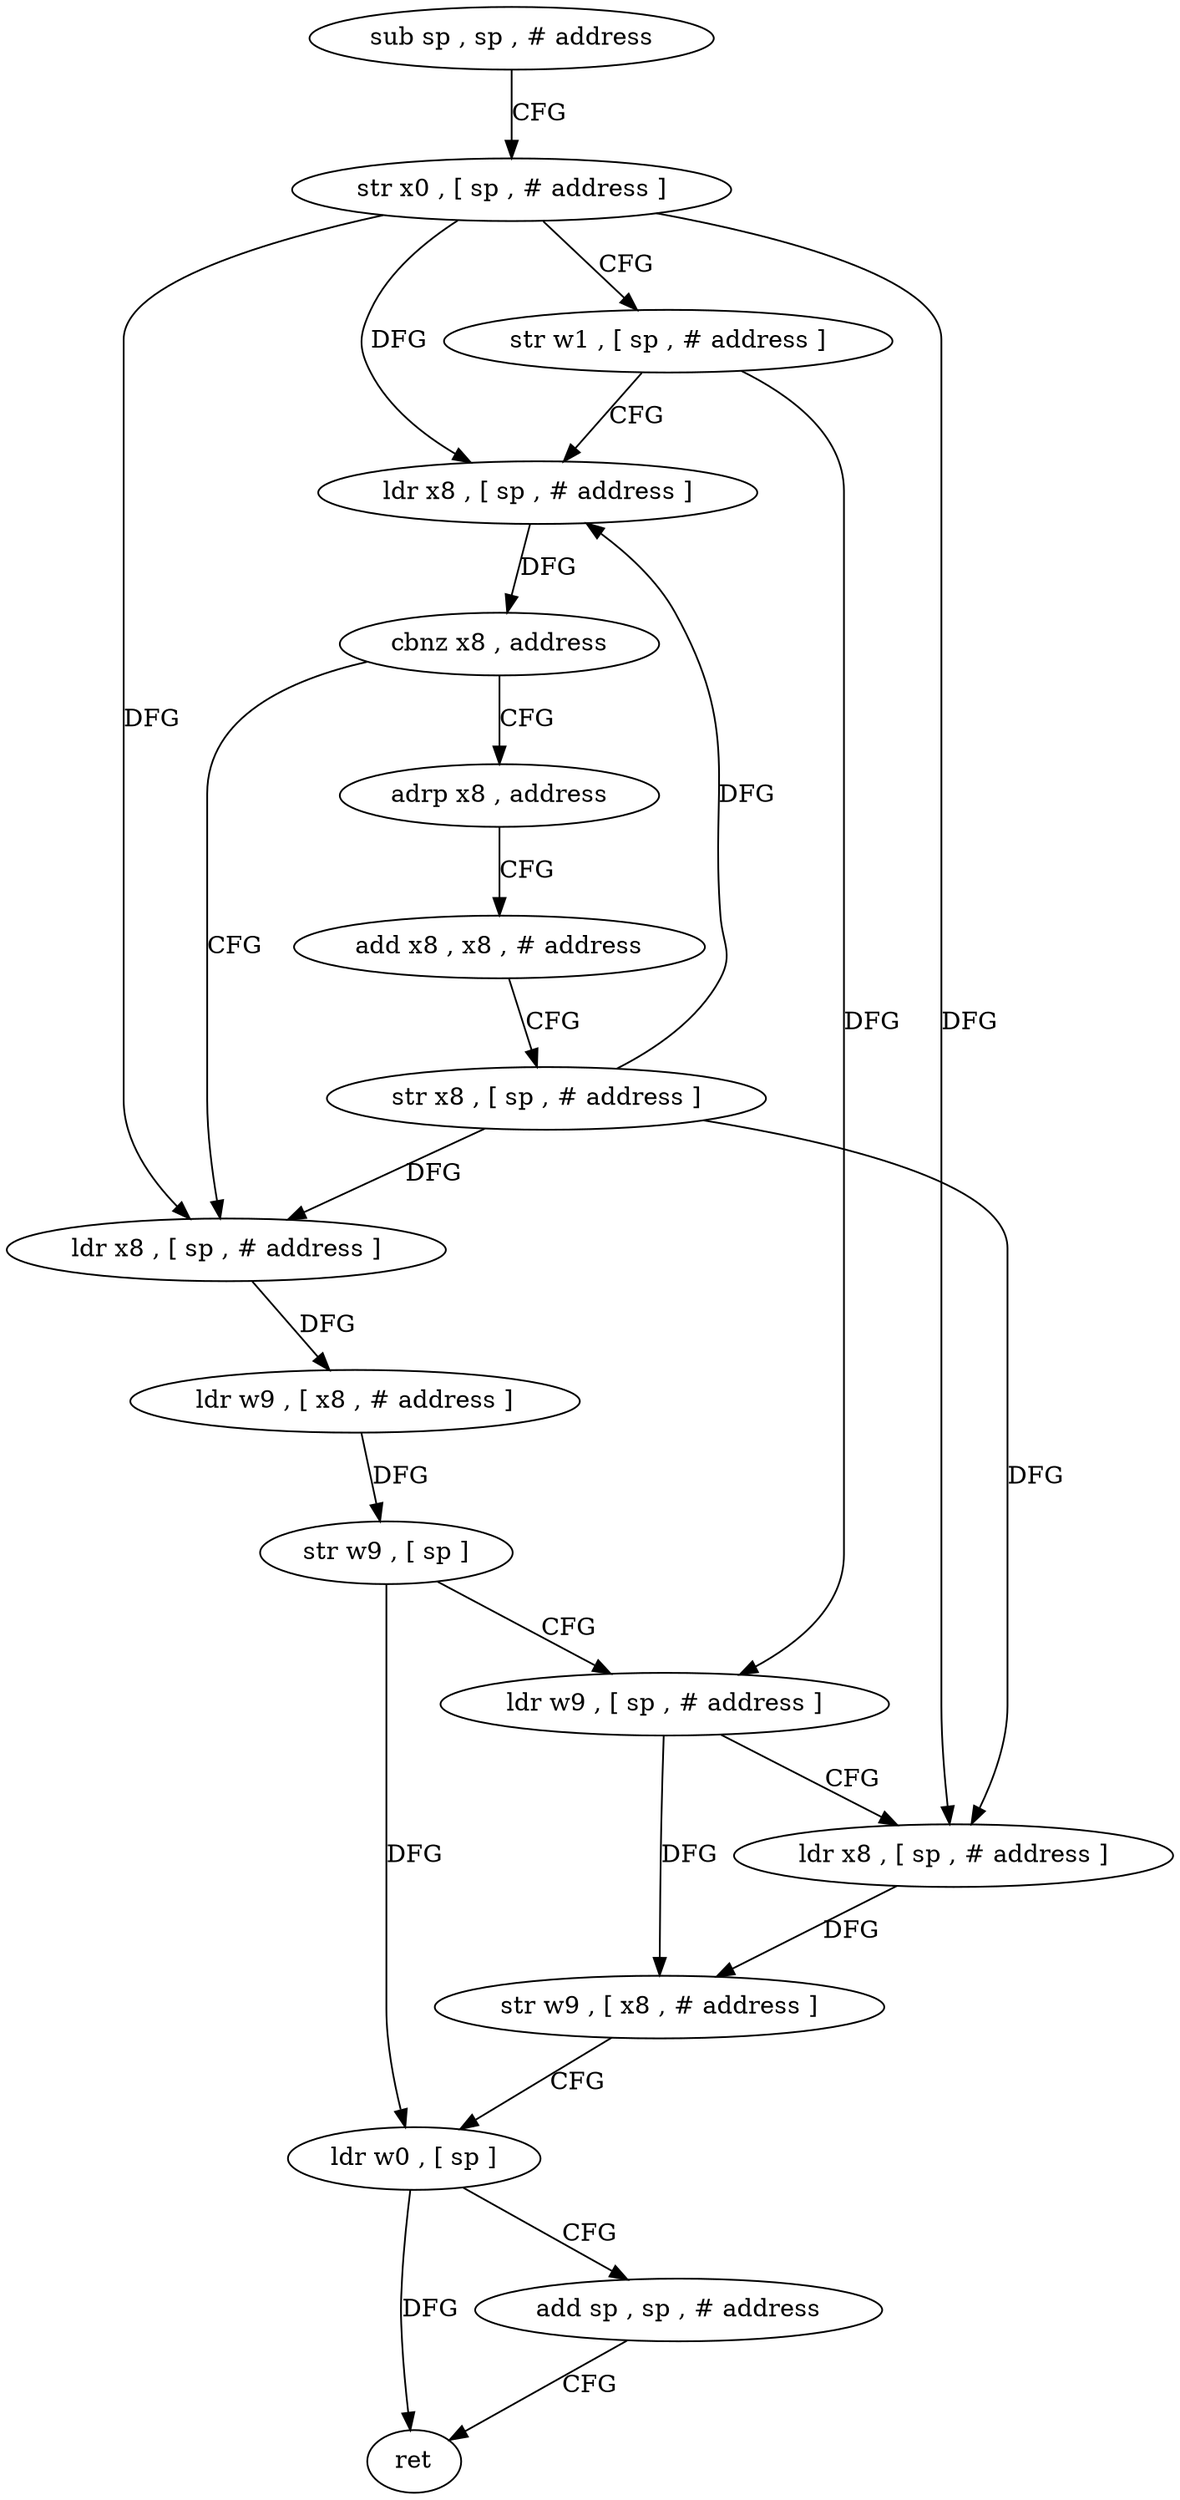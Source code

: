 digraph "func" {
"4218684" [label = "sub sp , sp , # address" ]
"4218688" [label = "str x0 , [ sp , # address ]" ]
"4218692" [label = "str w1 , [ sp , # address ]" ]
"4218696" [label = "ldr x8 , [ sp , # address ]" ]
"4218700" [label = "cbnz x8 , address" ]
"4218716" [label = "ldr x8 , [ sp , # address ]" ]
"4218704" [label = "adrp x8 , address" ]
"4218720" [label = "ldr w9 , [ x8 , # address ]" ]
"4218724" [label = "str w9 , [ sp ]" ]
"4218728" [label = "ldr w9 , [ sp , # address ]" ]
"4218732" [label = "ldr x8 , [ sp , # address ]" ]
"4218736" [label = "str w9 , [ x8 , # address ]" ]
"4218740" [label = "ldr w0 , [ sp ]" ]
"4218744" [label = "add sp , sp , # address" ]
"4218748" [label = "ret" ]
"4218708" [label = "add x8 , x8 , # address" ]
"4218712" [label = "str x8 , [ sp , # address ]" ]
"4218684" -> "4218688" [ label = "CFG" ]
"4218688" -> "4218692" [ label = "CFG" ]
"4218688" -> "4218696" [ label = "DFG" ]
"4218688" -> "4218716" [ label = "DFG" ]
"4218688" -> "4218732" [ label = "DFG" ]
"4218692" -> "4218696" [ label = "CFG" ]
"4218692" -> "4218728" [ label = "DFG" ]
"4218696" -> "4218700" [ label = "DFG" ]
"4218700" -> "4218716" [ label = "CFG" ]
"4218700" -> "4218704" [ label = "CFG" ]
"4218716" -> "4218720" [ label = "DFG" ]
"4218704" -> "4218708" [ label = "CFG" ]
"4218720" -> "4218724" [ label = "DFG" ]
"4218724" -> "4218728" [ label = "CFG" ]
"4218724" -> "4218740" [ label = "DFG" ]
"4218728" -> "4218732" [ label = "CFG" ]
"4218728" -> "4218736" [ label = "DFG" ]
"4218732" -> "4218736" [ label = "DFG" ]
"4218736" -> "4218740" [ label = "CFG" ]
"4218740" -> "4218744" [ label = "CFG" ]
"4218740" -> "4218748" [ label = "DFG" ]
"4218744" -> "4218748" [ label = "CFG" ]
"4218708" -> "4218712" [ label = "CFG" ]
"4218712" -> "4218716" [ label = "DFG" ]
"4218712" -> "4218696" [ label = "DFG" ]
"4218712" -> "4218732" [ label = "DFG" ]
}
